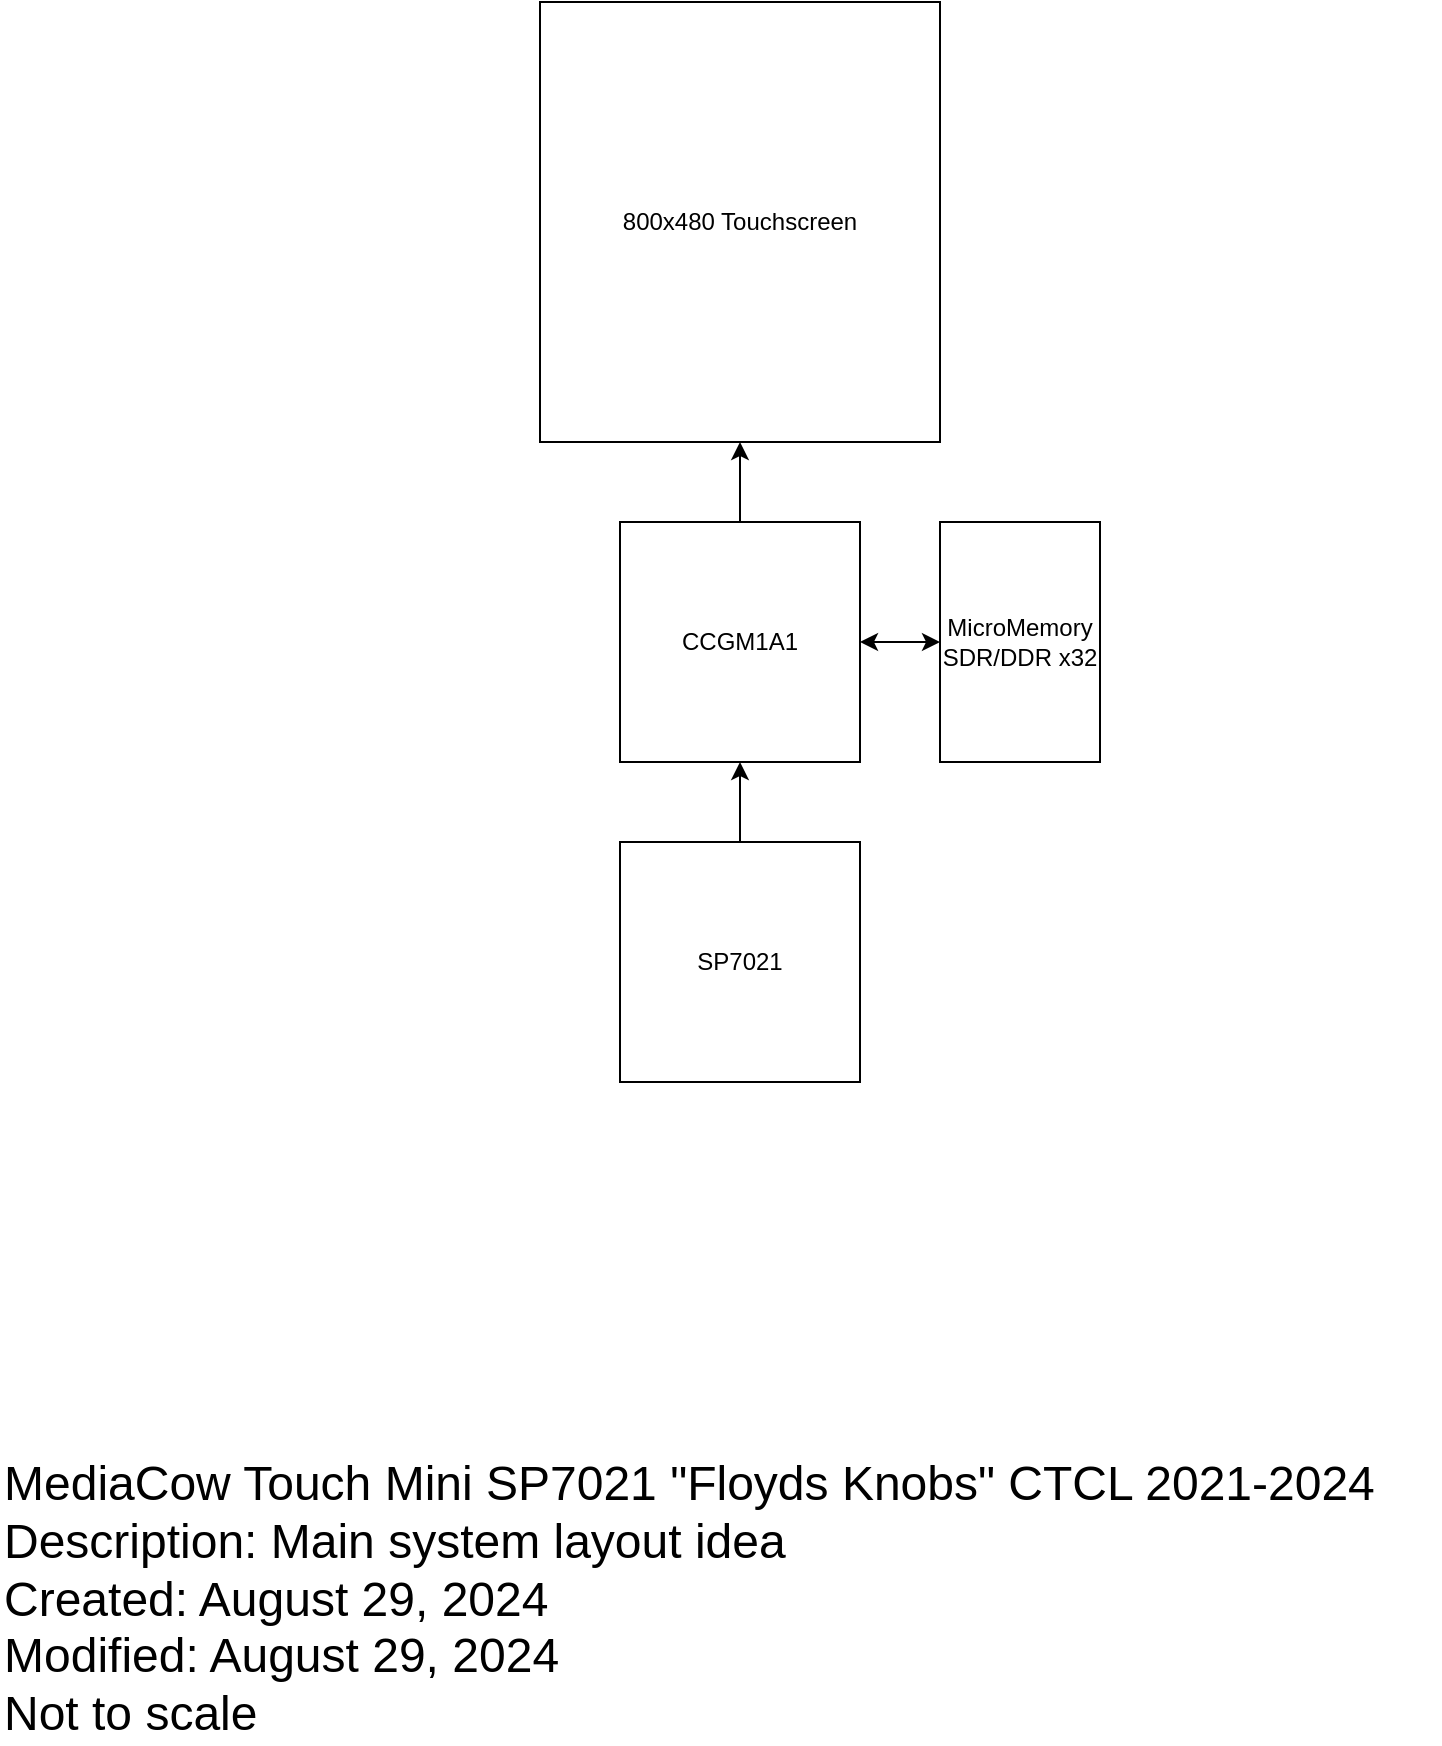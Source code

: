 <mxfile version="24.7.8">
  <diagram name="Page-1" id="XW5AaUWIStw-l7BBF5Db">
    <mxGraphModel dx="1509" dy="886" grid="1" gridSize="10" guides="1" tooltips="1" connect="1" arrows="1" fold="1" page="1" pageScale="1" pageWidth="850" pageHeight="1100" math="0" shadow="0">
      <root>
        <mxCell id="0" />
        <mxCell id="1" parent="0" />
        <mxCell id="eEVLpC4P0MkOvOGMiZAz-10" style="edgeStyle=orthogonalEdgeStyle;rounded=0;orthogonalLoop=1;jettySize=auto;html=1;exitX=0.5;exitY=0;exitDx=0;exitDy=0;entryX=0.5;entryY=1;entryDx=0;entryDy=0;" parent="1" source="eEVLpC4P0MkOvOGMiZAz-2" target="eEVLpC4P0MkOvOGMiZAz-3" edge="1">
          <mxGeometry relative="1" as="geometry" />
        </mxCell>
        <mxCell id="eEVLpC4P0MkOvOGMiZAz-2" value="SP7021" style="rounded=0;whiteSpace=wrap;html=1;" parent="1" vertex="1">
          <mxGeometry x="320" y="640" width="120" height="120" as="geometry" />
        </mxCell>
        <mxCell id="eEVLpC4P0MkOvOGMiZAz-5" style="edgeStyle=orthogonalEdgeStyle;rounded=0;orthogonalLoop=1;jettySize=auto;html=1;exitX=1;exitY=0.5;exitDx=0;exitDy=0;entryX=0;entryY=0.5;entryDx=0;entryDy=0;startArrow=classic;startFill=1;" parent="1" source="eEVLpC4P0MkOvOGMiZAz-3" target="eEVLpC4P0MkOvOGMiZAz-4" edge="1">
          <mxGeometry relative="1" as="geometry" />
        </mxCell>
        <mxCell id="eEVLpC4P0MkOvOGMiZAz-9" style="edgeStyle=orthogonalEdgeStyle;rounded=0;orthogonalLoop=1;jettySize=auto;html=1;exitX=0.5;exitY=0;exitDx=0;exitDy=0;entryX=0.5;entryY=1;entryDx=0;entryDy=0;" parent="1" source="eEVLpC4P0MkOvOGMiZAz-3" target="eEVLpC4P0MkOvOGMiZAz-8" edge="1">
          <mxGeometry relative="1" as="geometry" />
        </mxCell>
        <mxCell id="eEVLpC4P0MkOvOGMiZAz-3" value="CCGM1A1" style="rounded=0;whiteSpace=wrap;html=1;" parent="1" vertex="1">
          <mxGeometry x="320" y="480" width="120" height="120" as="geometry" />
        </mxCell>
        <mxCell id="eEVLpC4P0MkOvOGMiZAz-4" value="MicroMemory&lt;div&gt;SDR/DDR x32&lt;/div&gt;" style="rounded=0;whiteSpace=wrap;html=1;" parent="1" vertex="1">
          <mxGeometry x="480" y="480" width="80" height="120" as="geometry" />
        </mxCell>
        <mxCell id="eEVLpC4P0MkOvOGMiZAz-8" value="800x480 Touchscreen" style="rounded=0;whiteSpace=wrap;html=1;" parent="1" vertex="1">
          <mxGeometry x="280" y="220" width="200" height="220" as="geometry" />
        </mxCell>
        <mxCell id="XAo4WEKmcAc0FiUD0LnQ-1" value="MediaCow Touch Mini SP7021 &quot;Floyds Knobs&quot; CTCL 2021-2024&lt;br style=&quot;font-size: 24px;&quot;&gt;Description: Main system layout idea&lt;br&gt;&lt;span style=&quot;background-color: initial;&quot;&gt;Created: August 29, 2024&lt;/span&gt;&lt;div style=&quot;font-size: 24px;&quot;&gt;Modified: August 29, 2024&lt;/div&gt;&lt;div style=&quot;font-size: 24px;&quot;&gt;Not to scale&lt;/div&gt;" style="text;html=1;align=left;verticalAlign=top;whiteSpace=wrap;rounded=0;fontSize=24;" vertex="1" parent="1">
          <mxGeometry x="10" y="940" width="720" height="150" as="geometry" />
        </mxCell>
      </root>
    </mxGraphModel>
  </diagram>
</mxfile>
